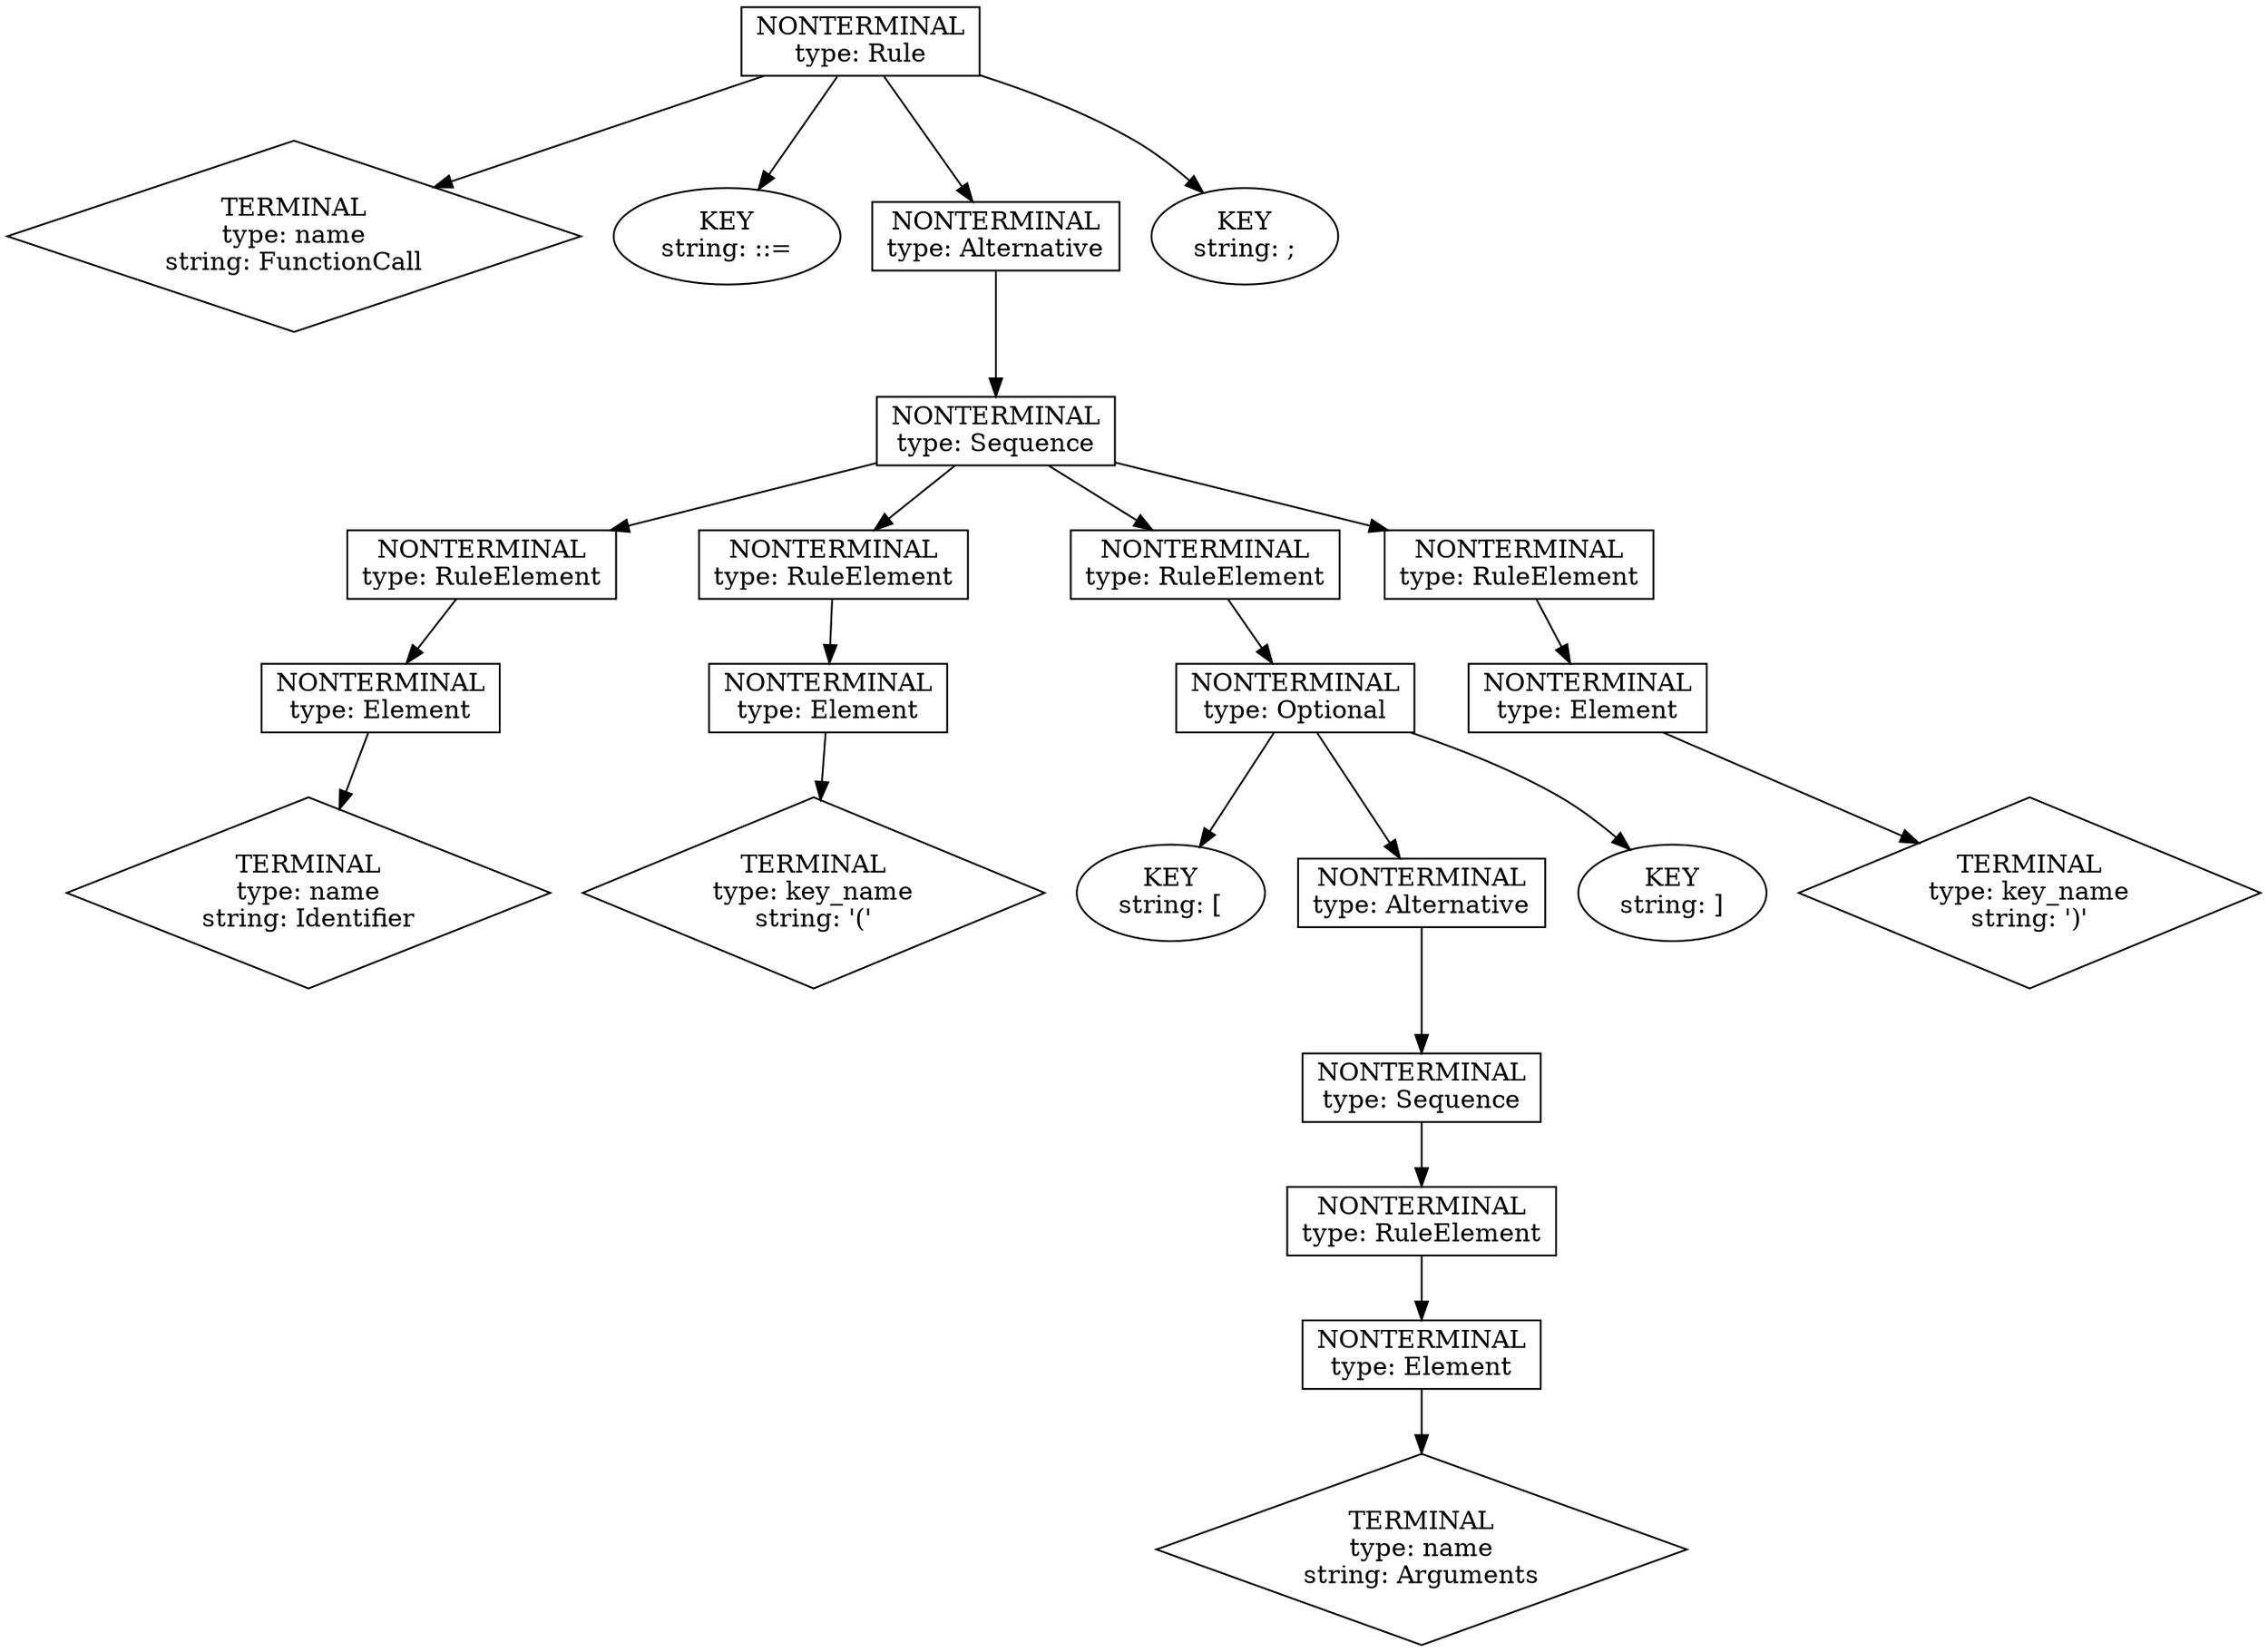 digraph ast_FunctionCall {
	1 [label="NONTERMINAL
type: Rule" shape=box]
	2 [label="TERMINAL
type: name
string: FunctionCall" shape=diamond]
	1 -> 2
	3 [label="KEY
string: ::=" shape=oval]
	1 -> 3
	4 [label="NONTERMINAL
type: Alternative" shape=box]
	1 -> 4
	5 [label="KEY
string: ;" shape=oval]
	1 -> 5
	6 [label="NONTERMINAL
type: Sequence" shape=box]
	4 -> 6
	7 [label="NONTERMINAL
type: RuleElement" shape=box]
	6 -> 7
	8 [label="NONTERMINAL
type: RuleElement" shape=box]
	6 -> 8
	9 [label="NONTERMINAL
type: RuleElement" shape=box]
	6 -> 9
	10 [label="NONTERMINAL
type: RuleElement" shape=box]
	6 -> 10
	11 [label="NONTERMINAL
type: Element" shape=box]
	7 -> 11
	12 [label="NONTERMINAL
type: Element" shape=box]
	8 -> 12
	13 [label="NONTERMINAL
type: Optional" shape=box]
	9 -> 13
	14 [label="NONTERMINAL
type: Element" shape=box]
	10 -> 14
	15 [label="TERMINAL
type: name
string: Identifier" shape=diamond]
	11 -> 15
	16 [label="TERMINAL
type: key_name
string: '('" shape=diamond]
	12 -> 16
	17 [label="KEY
string: [" shape=oval]
	13 -> 17
	18 [label="NONTERMINAL
type: Alternative" shape=box]
	13 -> 18
	19 [label="KEY
string: ]" shape=oval]
	13 -> 19
	20 [label="TERMINAL
type: key_name
string: ')'" shape=diamond]
	14 -> 20
	21 [label="NONTERMINAL
type: Sequence" shape=box]
	18 -> 21
	22 [label="NONTERMINAL
type: RuleElement" shape=box]
	21 -> 22
	23 [label="NONTERMINAL
type: Element" shape=box]
	22 -> 23
	24 [label="TERMINAL
type: name
string: Arguments" shape=diamond]
	23 -> 24
}
